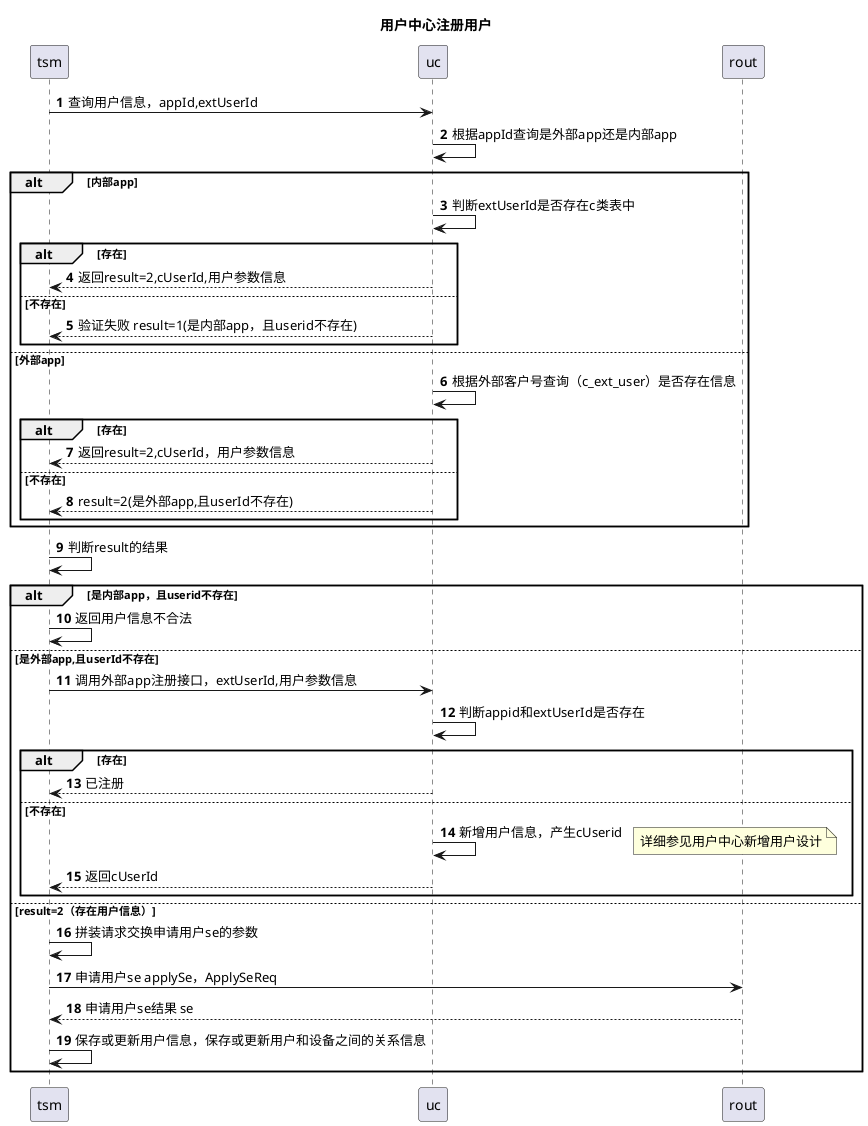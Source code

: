 @startuml
title:用户中心注册用户
autonumber
tsm->uc: 查询用户信息，appId,extUserId
uc->uc:根据appId查询是外部app还是内部app
alt 内部app
uc->uc:判断extUserId是否存在c类表中
alt 存在
uc-->tsm:返回result=2,cUserId,用户参数信息
else 不存在
uc-->tsm:验证失败 result=1(是内部app，且userid不存在)
end
else 外部app
uc->uc:根据外部客户号查询（c_ext_user）是否存在信息
alt 存在
uc-->tsm:返回result=2,cUserId，用户参数信息
else 不存在
uc-->tsm:result=2(是外部app,且userId不存在)
end
end
tsm->tsm:判断result的结果
alt 是内部app，且userid不存在
tsm->tsm:返回用户信息不合法
else 是外部app,且userId不存在
tsm->uc:调用外部app注册接口，extUserId,用户参数信息
uc->uc:判断appid和extUserId是否存在
alt 存在
uc-->tsm:已注册
else 不存在
uc->uc:新增用户信息，产生cUserid
note right:详细参见用户中心新增用户设计
uc-->tsm:返回cUserId
end
else result=2（存在用户信息）
tsm->tsm:拼装请求交换申请用户se的参数
tsm->rout:申请用户se applySe，ApplySeReq
rout-->tsm:申请用户se结果 se
tsm->tsm:保存或更新用户信息，保存或更新用户和设备之间的关系信息
end
@enduml